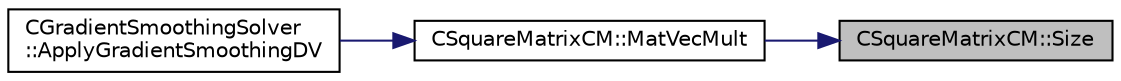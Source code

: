 digraph "CSquareMatrixCM::Size"
{
 // LATEX_PDF_SIZE
  edge [fontname="Helvetica",fontsize="10",labelfontname="Helvetica",labelfontsize="10"];
  node [fontname="Helvetica",fontsize="10",shape=record];
  rankdir="RL";
  Node1 [label="CSquareMatrixCM::Size",height=0.2,width=0.4,color="black", fillcolor="grey75", style="filled", fontcolor="black",tooltip="Function, which makes available the size of the matrix."];
  Node1 -> Node2 [dir="back",color="midnightblue",fontsize="10",style="solid",fontname="Helvetica"];
  Node2 [label="CSquareMatrixCM::MatVecMult",height=0.2,width=0.4,color="black", fillcolor="white", style="filled",URL="$classCSquareMatrixCM.html#a1970f2b29f0a9a16fe5959194e99479e",tooltip="Naive matrix-vector multiplication with general type."];
  Node2 -> Node3 [dir="back",color="midnightblue",fontsize="10",style="solid",fontname="Helvetica"];
  Node3 [label="CGradientSmoothingSolver\l::ApplyGradientSmoothingDV",height=0.2,width=0.4,color="black", fillcolor="white", style="filled",URL="$classCGradientSmoothingSolver.html#a443fb04934697664cd7defae114e6ef4",tooltip="All steps required for smoothing the whole system on DV level in an iterative way."];
}
